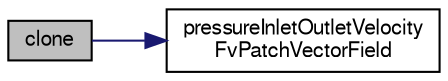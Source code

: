 digraph "clone"
{
  bgcolor="transparent";
  edge [fontname="FreeSans",fontsize="10",labelfontname="FreeSans",labelfontsize="10"];
  node [fontname="FreeSans",fontsize="10",shape=record];
  rankdir="LR";
  Node56 [label="clone",height=0.2,width=0.4,color="black", fillcolor="grey75", style="filled", fontcolor="black"];
  Node56 -> Node57 [color="midnightblue",fontsize="10",style="solid",fontname="FreeSans"];
  Node57 [label="pressureInletOutletVelocity\lFvPatchVectorField",height=0.2,width=0.4,color="black",URL="$a22226.html#aa39e467ebd762444eb9e3fb3792722b6",tooltip="Construct from patch and internal field. "];
}
